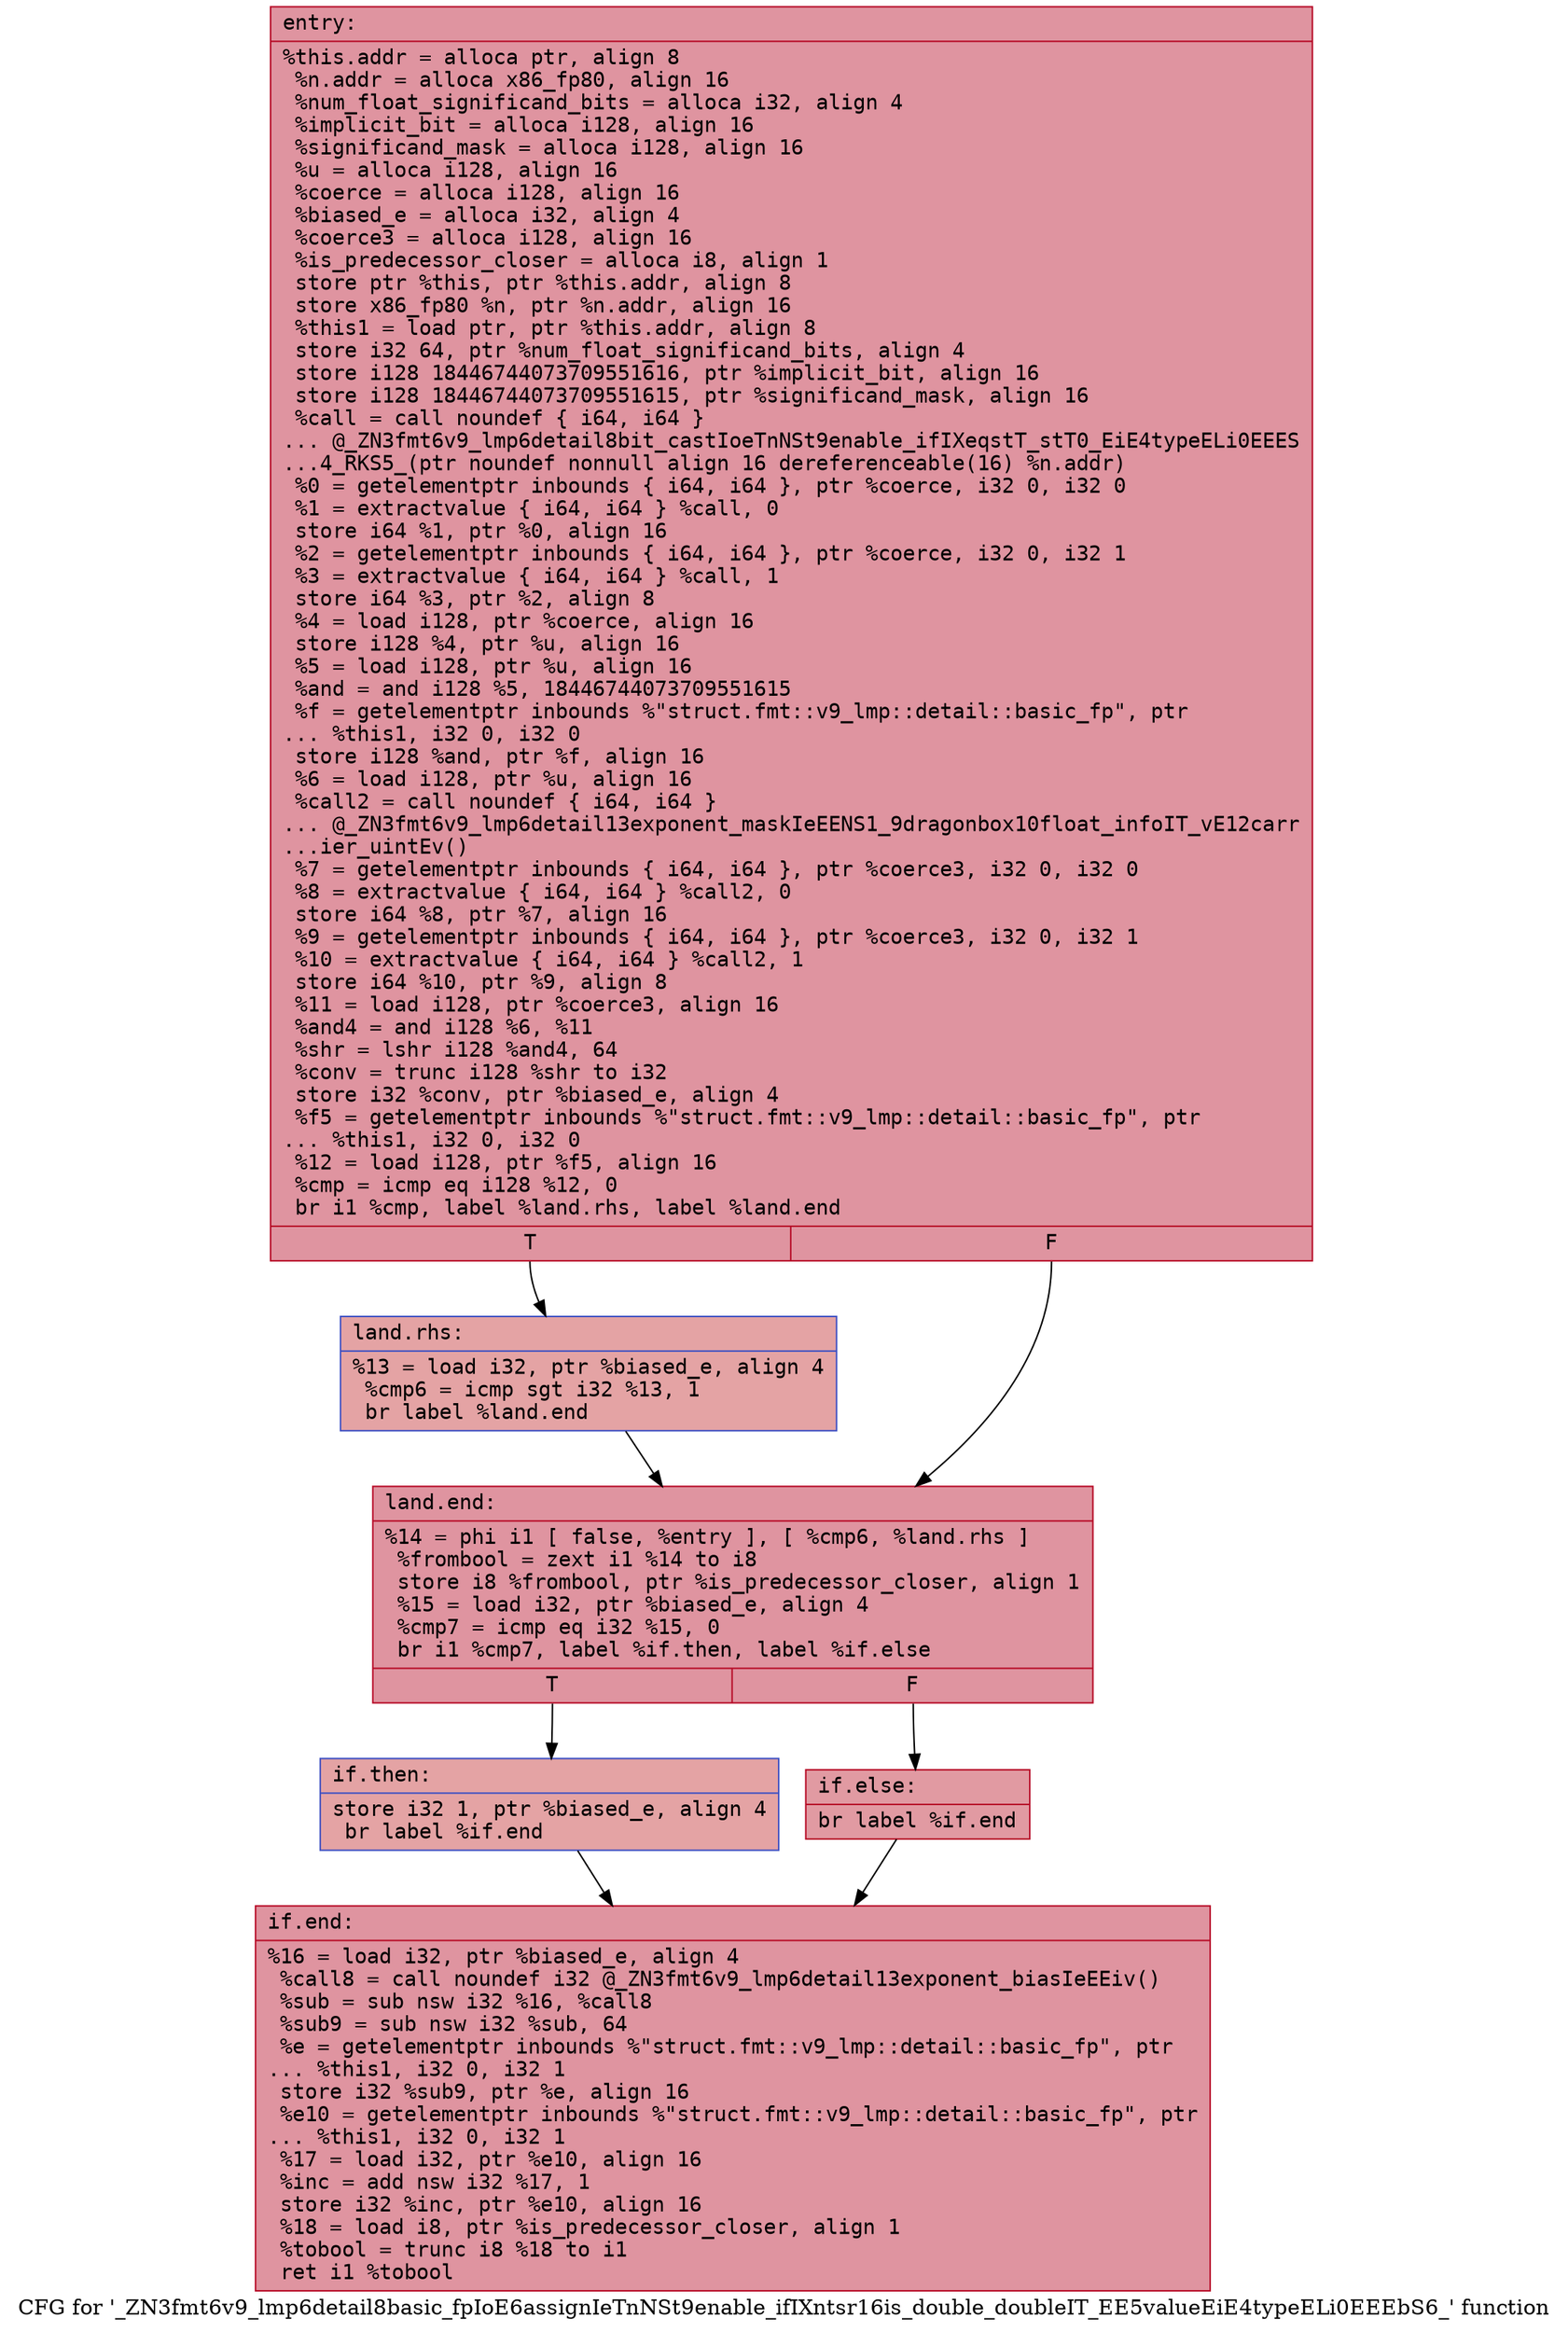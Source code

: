 digraph "CFG for '_ZN3fmt6v9_lmp6detail8basic_fpIoE6assignIeTnNSt9enable_ifIXntsr16is_double_doubleIT_EE5valueEiE4typeELi0EEEbS6_' function" {
	label="CFG for '_ZN3fmt6v9_lmp6detail8basic_fpIoE6assignIeTnNSt9enable_ifIXntsr16is_double_doubleIT_EE5valueEiE4typeELi0EEEbS6_' function";

	Node0x55fec331cf20 [shape=record,color="#b70d28ff", style=filled, fillcolor="#b70d2870" fontname="Courier",label="{entry:\l|  %this.addr = alloca ptr, align 8\l  %n.addr = alloca x86_fp80, align 16\l  %num_float_significand_bits = alloca i32, align 4\l  %implicit_bit = alloca i128, align 16\l  %significand_mask = alloca i128, align 16\l  %u = alloca i128, align 16\l  %coerce = alloca i128, align 16\l  %biased_e = alloca i32, align 4\l  %coerce3 = alloca i128, align 16\l  %is_predecessor_closer = alloca i8, align 1\l  store ptr %this, ptr %this.addr, align 8\l  store x86_fp80 %n, ptr %n.addr, align 16\l  %this1 = load ptr, ptr %this.addr, align 8\l  store i32 64, ptr %num_float_significand_bits, align 4\l  store i128 18446744073709551616, ptr %implicit_bit, align 16\l  store i128 18446744073709551615, ptr %significand_mask, align 16\l  %call = call noundef \{ i64, i64 \}\l... @_ZN3fmt6v9_lmp6detail8bit_castIoeTnNSt9enable_ifIXeqstT_stT0_EiE4typeELi0EEES\l...4_RKS5_(ptr noundef nonnull align 16 dereferenceable(16) %n.addr)\l  %0 = getelementptr inbounds \{ i64, i64 \}, ptr %coerce, i32 0, i32 0\l  %1 = extractvalue \{ i64, i64 \} %call, 0\l  store i64 %1, ptr %0, align 16\l  %2 = getelementptr inbounds \{ i64, i64 \}, ptr %coerce, i32 0, i32 1\l  %3 = extractvalue \{ i64, i64 \} %call, 1\l  store i64 %3, ptr %2, align 8\l  %4 = load i128, ptr %coerce, align 16\l  store i128 %4, ptr %u, align 16\l  %5 = load i128, ptr %u, align 16\l  %and = and i128 %5, 18446744073709551615\l  %f = getelementptr inbounds %\"struct.fmt::v9_lmp::detail::basic_fp\", ptr\l... %this1, i32 0, i32 0\l  store i128 %and, ptr %f, align 16\l  %6 = load i128, ptr %u, align 16\l  %call2 = call noundef \{ i64, i64 \}\l... @_ZN3fmt6v9_lmp6detail13exponent_maskIeEENS1_9dragonbox10float_infoIT_vE12carr\l...ier_uintEv()\l  %7 = getelementptr inbounds \{ i64, i64 \}, ptr %coerce3, i32 0, i32 0\l  %8 = extractvalue \{ i64, i64 \} %call2, 0\l  store i64 %8, ptr %7, align 16\l  %9 = getelementptr inbounds \{ i64, i64 \}, ptr %coerce3, i32 0, i32 1\l  %10 = extractvalue \{ i64, i64 \} %call2, 1\l  store i64 %10, ptr %9, align 8\l  %11 = load i128, ptr %coerce3, align 16\l  %and4 = and i128 %6, %11\l  %shr = lshr i128 %and4, 64\l  %conv = trunc i128 %shr to i32\l  store i32 %conv, ptr %biased_e, align 4\l  %f5 = getelementptr inbounds %\"struct.fmt::v9_lmp::detail::basic_fp\", ptr\l... %this1, i32 0, i32 0\l  %12 = load i128, ptr %f5, align 16\l  %cmp = icmp eq i128 %12, 0\l  br i1 %cmp, label %land.rhs, label %land.end\l|{<s0>T|<s1>F}}"];
	Node0x55fec331cf20:s0 -> Node0x55fec331ef50[tooltip="entry -> land.rhs\nProbability 37.50%" ];
	Node0x55fec331cf20:s1 -> Node0x55fec331efa0[tooltip="entry -> land.end\nProbability 62.50%" ];
	Node0x55fec331ef50 [shape=record,color="#3d50c3ff", style=filled, fillcolor="#c32e3170" fontname="Courier",label="{land.rhs:\l|  %13 = load i32, ptr %biased_e, align 4\l  %cmp6 = icmp sgt i32 %13, 1\l  br label %land.end\l}"];
	Node0x55fec331ef50 -> Node0x55fec331efa0[tooltip="land.rhs -> land.end\nProbability 100.00%" ];
	Node0x55fec331efa0 [shape=record,color="#b70d28ff", style=filled, fillcolor="#b70d2870" fontname="Courier",label="{land.end:\l|  %14 = phi i1 [ false, %entry ], [ %cmp6, %land.rhs ]\l  %frombool = zext i1 %14 to i8\l  store i8 %frombool, ptr %is_predecessor_closer, align 1\l  %15 = load i32, ptr %biased_e, align 4\l  %cmp7 = icmp eq i32 %15, 0\l  br i1 %cmp7, label %if.then, label %if.else\l|{<s0>T|<s1>F}}"];
	Node0x55fec331efa0:s0 -> Node0x55fec331f620[tooltip="land.end -> if.then\nProbability 37.50%" ];
	Node0x55fec331efa0:s1 -> Node0x55fec331f6f0[tooltip="land.end -> if.else\nProbability 62.50%" ];
	Node0x55fec331f620 [shape=record,color="#3d50c3ff", style=filled, fillcolor="#c32e3170" fontname="Courier",label="{if.then:\l|  store i32 1, ptr %biased_e, align 4\l  br label %if.end\l}"];
	Node0x55fec331f620 -> Node0x55fec331f910[tooltip="if.then -> if.end\nProbability 100.00%" ];
	Node0x55fec331f6f0 [shape=record,color="#b70d28ff", style=filled, fillcolor="#bb1b2c70" fontname="Courier",label="{if.else:\l|  br label %if.end\l}"];
	Node0x55fec331f6f0 -> Node0x55fec331f910[tooltip="if.else -> if.end\nProbability 100.00%" ];
	Node0x55fec331f910 [shape=record,color="#b70d28ff", style=filled, fillcolor="#b70d2870" fontname="Courier",label="{if.end:\l|  %16 = load i32, ptr %biased_e, align 4\l  %call8 = call noundef i32 @_ZN3fmt6v9_lmp6detail13exponent_biasIeEEiv()\l  %sub = sub nsw i32 %16, %call8\l  %sub9 = sub nsw i32 %sub, 64\l  %e = getelementptr inbounds %\"struct.fmt::v9_lmp::detail::basic_fp\", ptr\l... %this1, i32 0, i32 1\l  store i32 %sub9, ptr %e, align 16\l  %e10 = getelementptr inbounds %\"struct.fmt::v9_lmp::detail::basic_fp\", ptr\l... %this1, i32 0, i32 1\l  %17 = load i32, ptr %e10, align 16\l  %inc = add nsw i32 %17, 1\l  store i32 %inc, ptr %e10, align 16\l  %18 = load i8, ptr %is_predecessor_closer, align 1\l  %tobool = trunc i8 %18 to i1\l  ret i1 %tobool\l}"];
}
